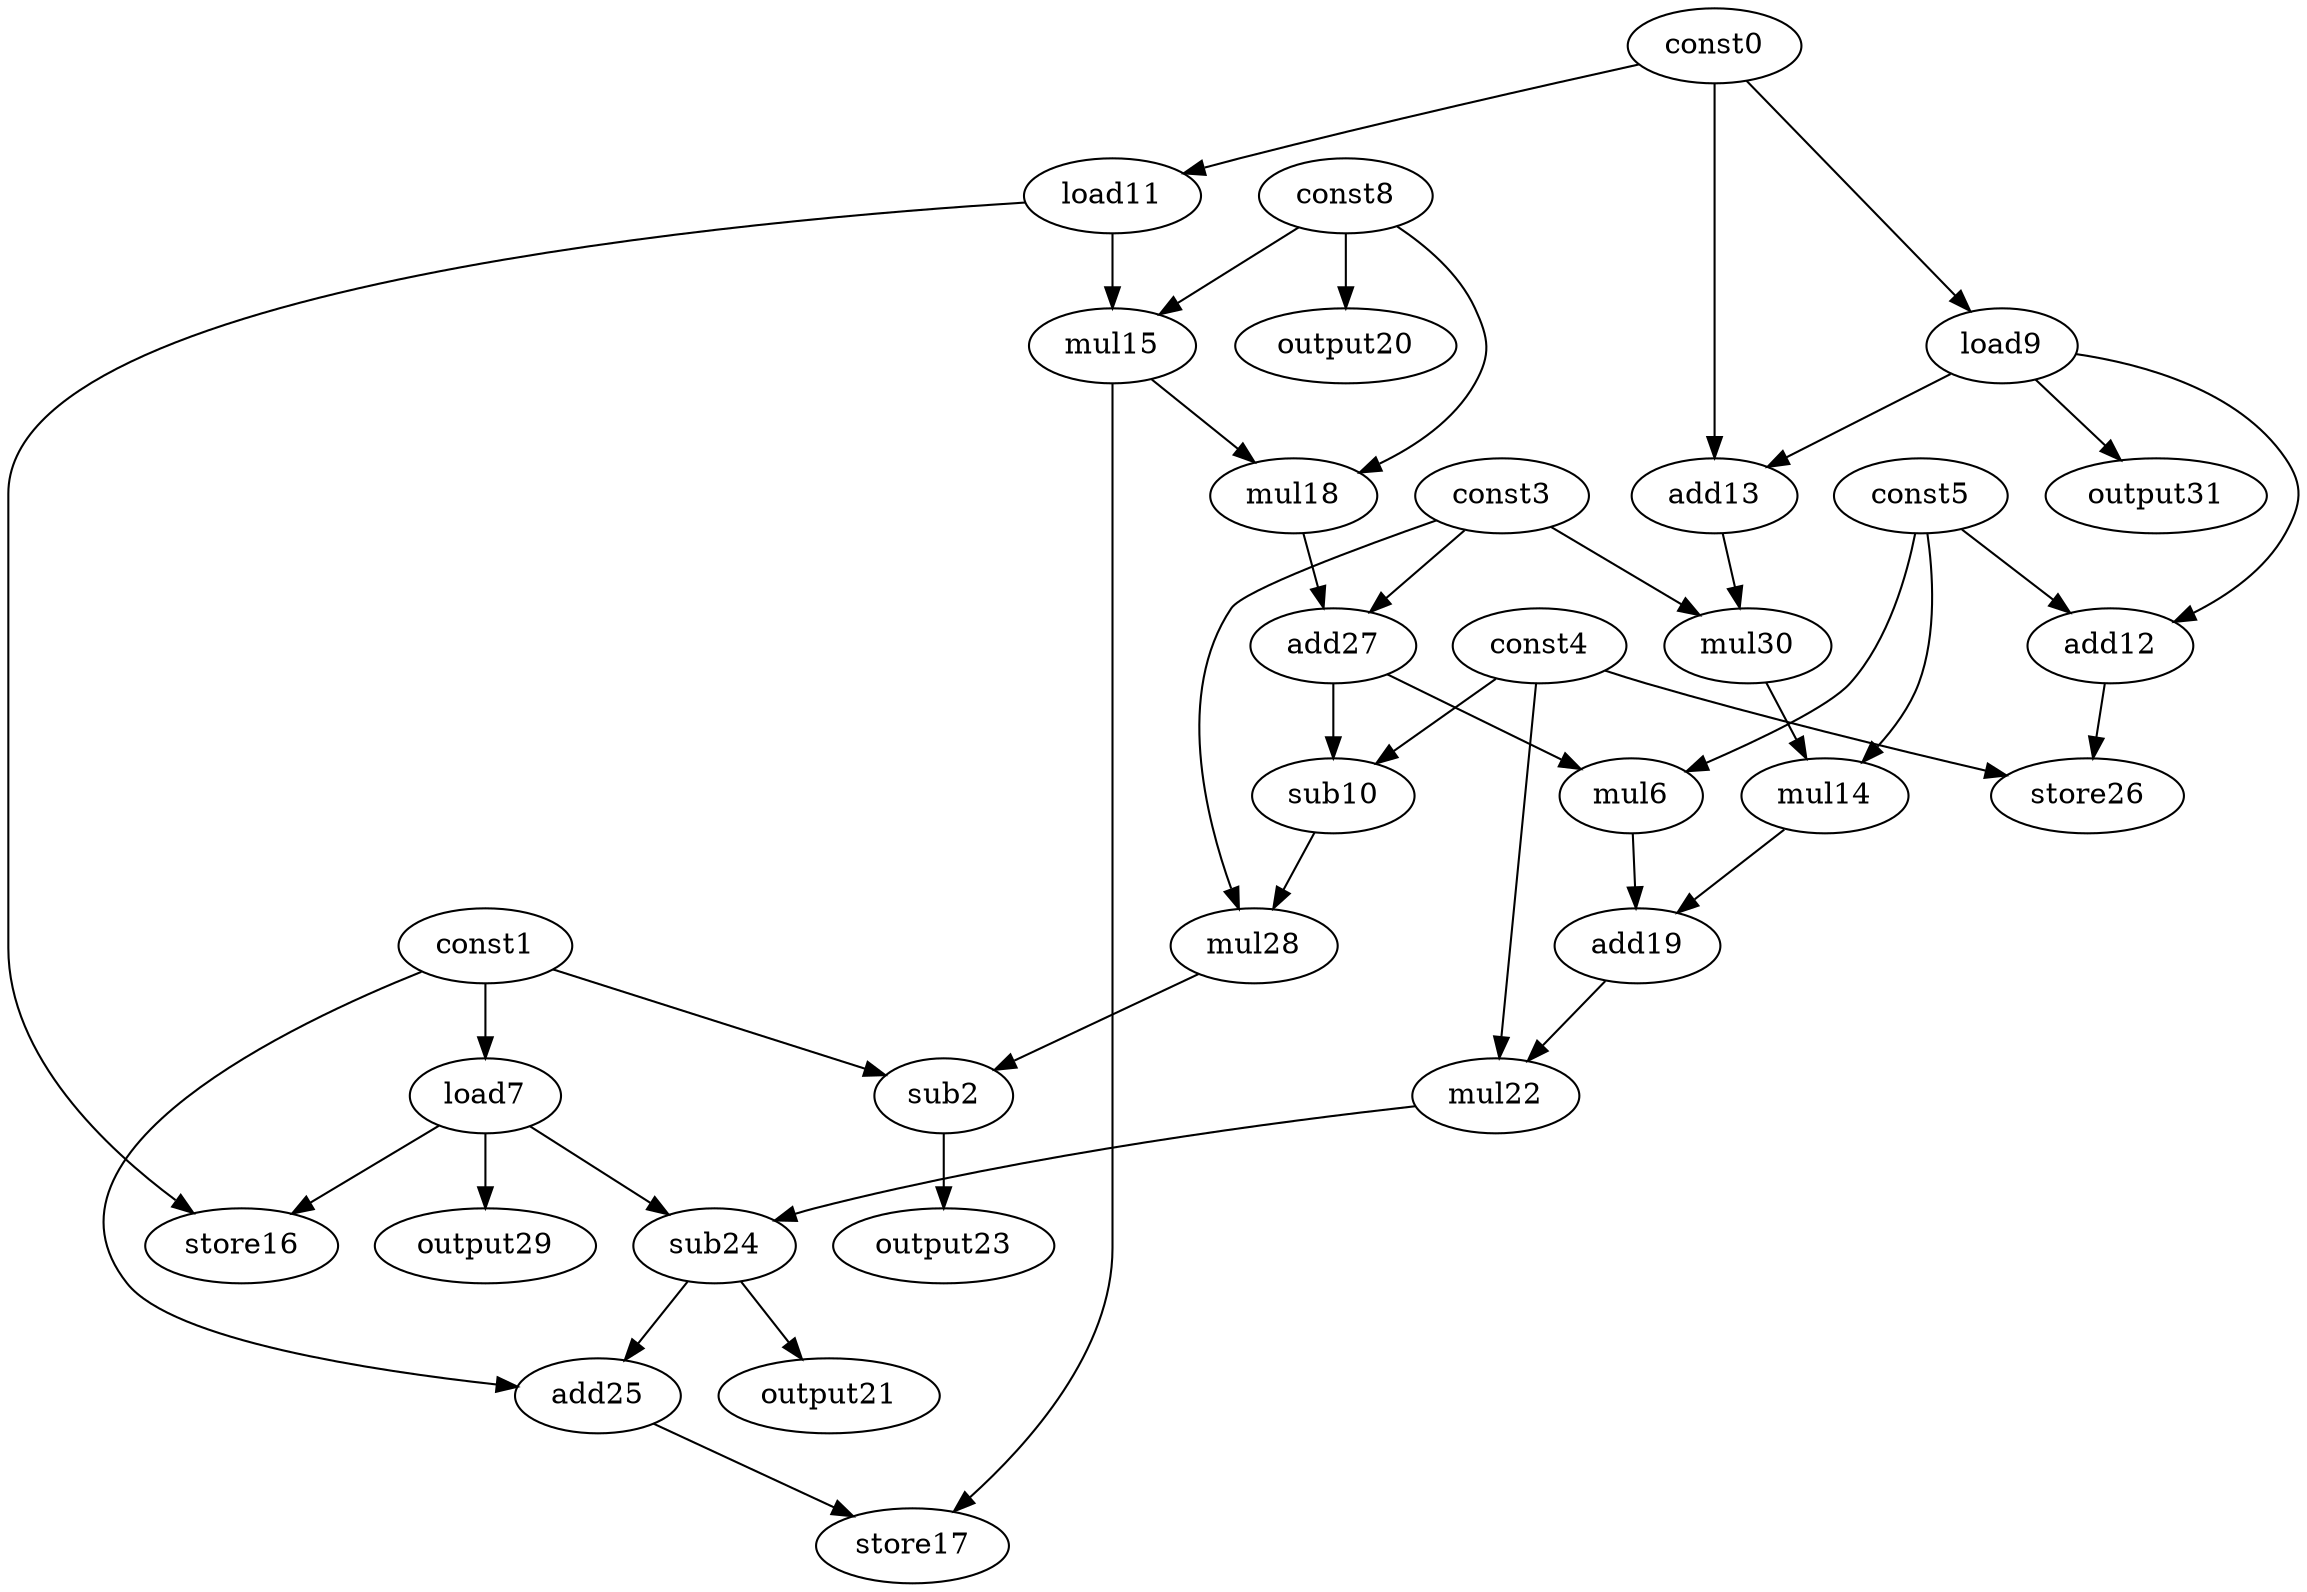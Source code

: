 digraph G { 
const0[opcode=const]; 
const1[opcode=const]; 
sub2[opcode=sub]; 
const3[opcode=const]; 
const4[opcode=const]; 
const5[opcode=const]; 
mul6[opcode=mul]; 
load7[opcode=load]; 
const8[opcode=const]; 
load9[opcode=load]; 
sub10[opcode=sub]; 
load11[opcode=load]; 
add12[opcode=add]; 
add13[opcode=add]; 
mul14[opcode=mul]; 
mul15[opcode=mul]; 
store16[opcode=store]; 
store17[opcode=store]; 
mul18[opcode=mul]; 
add19[opcode=add]; 
output20[opcode=output]; 
output21[opcode=output]; 
mul22[opcode=mul]; 
output23[opcode=output]; 
sub24[opcode=sub]; 
add25[opcode=add]; 
store26[opcode=store]; 
add27[opcode=add]; 
mul28[opcode=mul]; 
output29[opcode=output]; 
mul30[opcode=mul]; 
output31[opcode=output]; 
const1->load7[operand=0];
const0->load9[operand=0];
const0->load11[operand=0];
const8->output20[operand=0];
load9->add12[operand=0];
const5->add12[operand=1];
const0->add13[operand=0];
load9->add13[operand=1];
const8->mul15[operand=0];
load11->mul15[operand=1];
load11->store16[operand=0];
load7->store16[operand=1];
load7->output29[operand=0];
load9->output31[operand=0];
const8->mul18[operand=0];
mul15->mul18[operand=1];
add12->store26[operand=0];
const4->store26[operand=1];
const3->mul30[operand=0];
add13->mul30[operand=1];
const5->mul14[operand=0];
mul30->mul14[operand=1];
mul18->add27[operand=0];
const3->add27[operand=1];
add27->mul6[operand=0];
const5->mul6[operand=1];
add27->sub10[operand=0];
const4->sub10[operand=1];
mul14->add19[operand=0];
mul6->add19[operand=1];
sub10->mul28[operand=0];
const3->mul28[operand=1];
const1->sub2[operand=0];
mul28->sub2[operand=1];
add19->mul22[operand=0];
const4->mul22[operand=1];
sub2->output23[operand=0];
mul22->sub24[operand=0];
load7->sub24[operand=1];
sub24->output21[operand=0];
sub24->add25[operand=0];
const1->add25[operand=1];
add25->store17[operand=0];
mul15->store17[operand=1];
}

